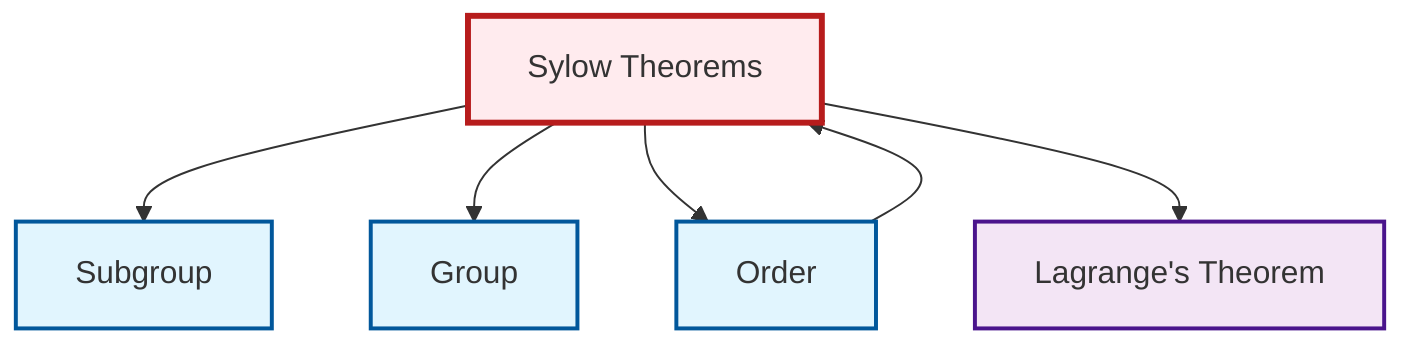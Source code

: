 graph TD
    classDef definition fill:#e1f5fe,stroke:#01579b,stroke-width:2px
    classDef theorem fill:#f3e5f5,stroke:#4a148c,stroke-width:2px
    classDef axiom fill:#fff3e0,stroke:#e65100,stroke-width:2px
    classDef example fill:#e8f5e9,stroke:#1b5e20,stroke-width:2px
    classDef current fill:#ffebee,stroke:#b71c1c,stroke-width:3px
    thm-sylow["Sylow Theorems"]:::theorem
    def-subgroup["Subgroup"]:::definition
    def-order["Order"]:::definition
    thm-lagrange["Lagrange's Theorem"]:::theorem
    def-group["Group"]:::definition
    thm-sylow --> def-subgroup
    def-order --> thm-sylow
    thm-sylow --> def-group
    thm-sylow --> def-order
    thm-sylow --> thm-lagrange
    class thm-sylow current